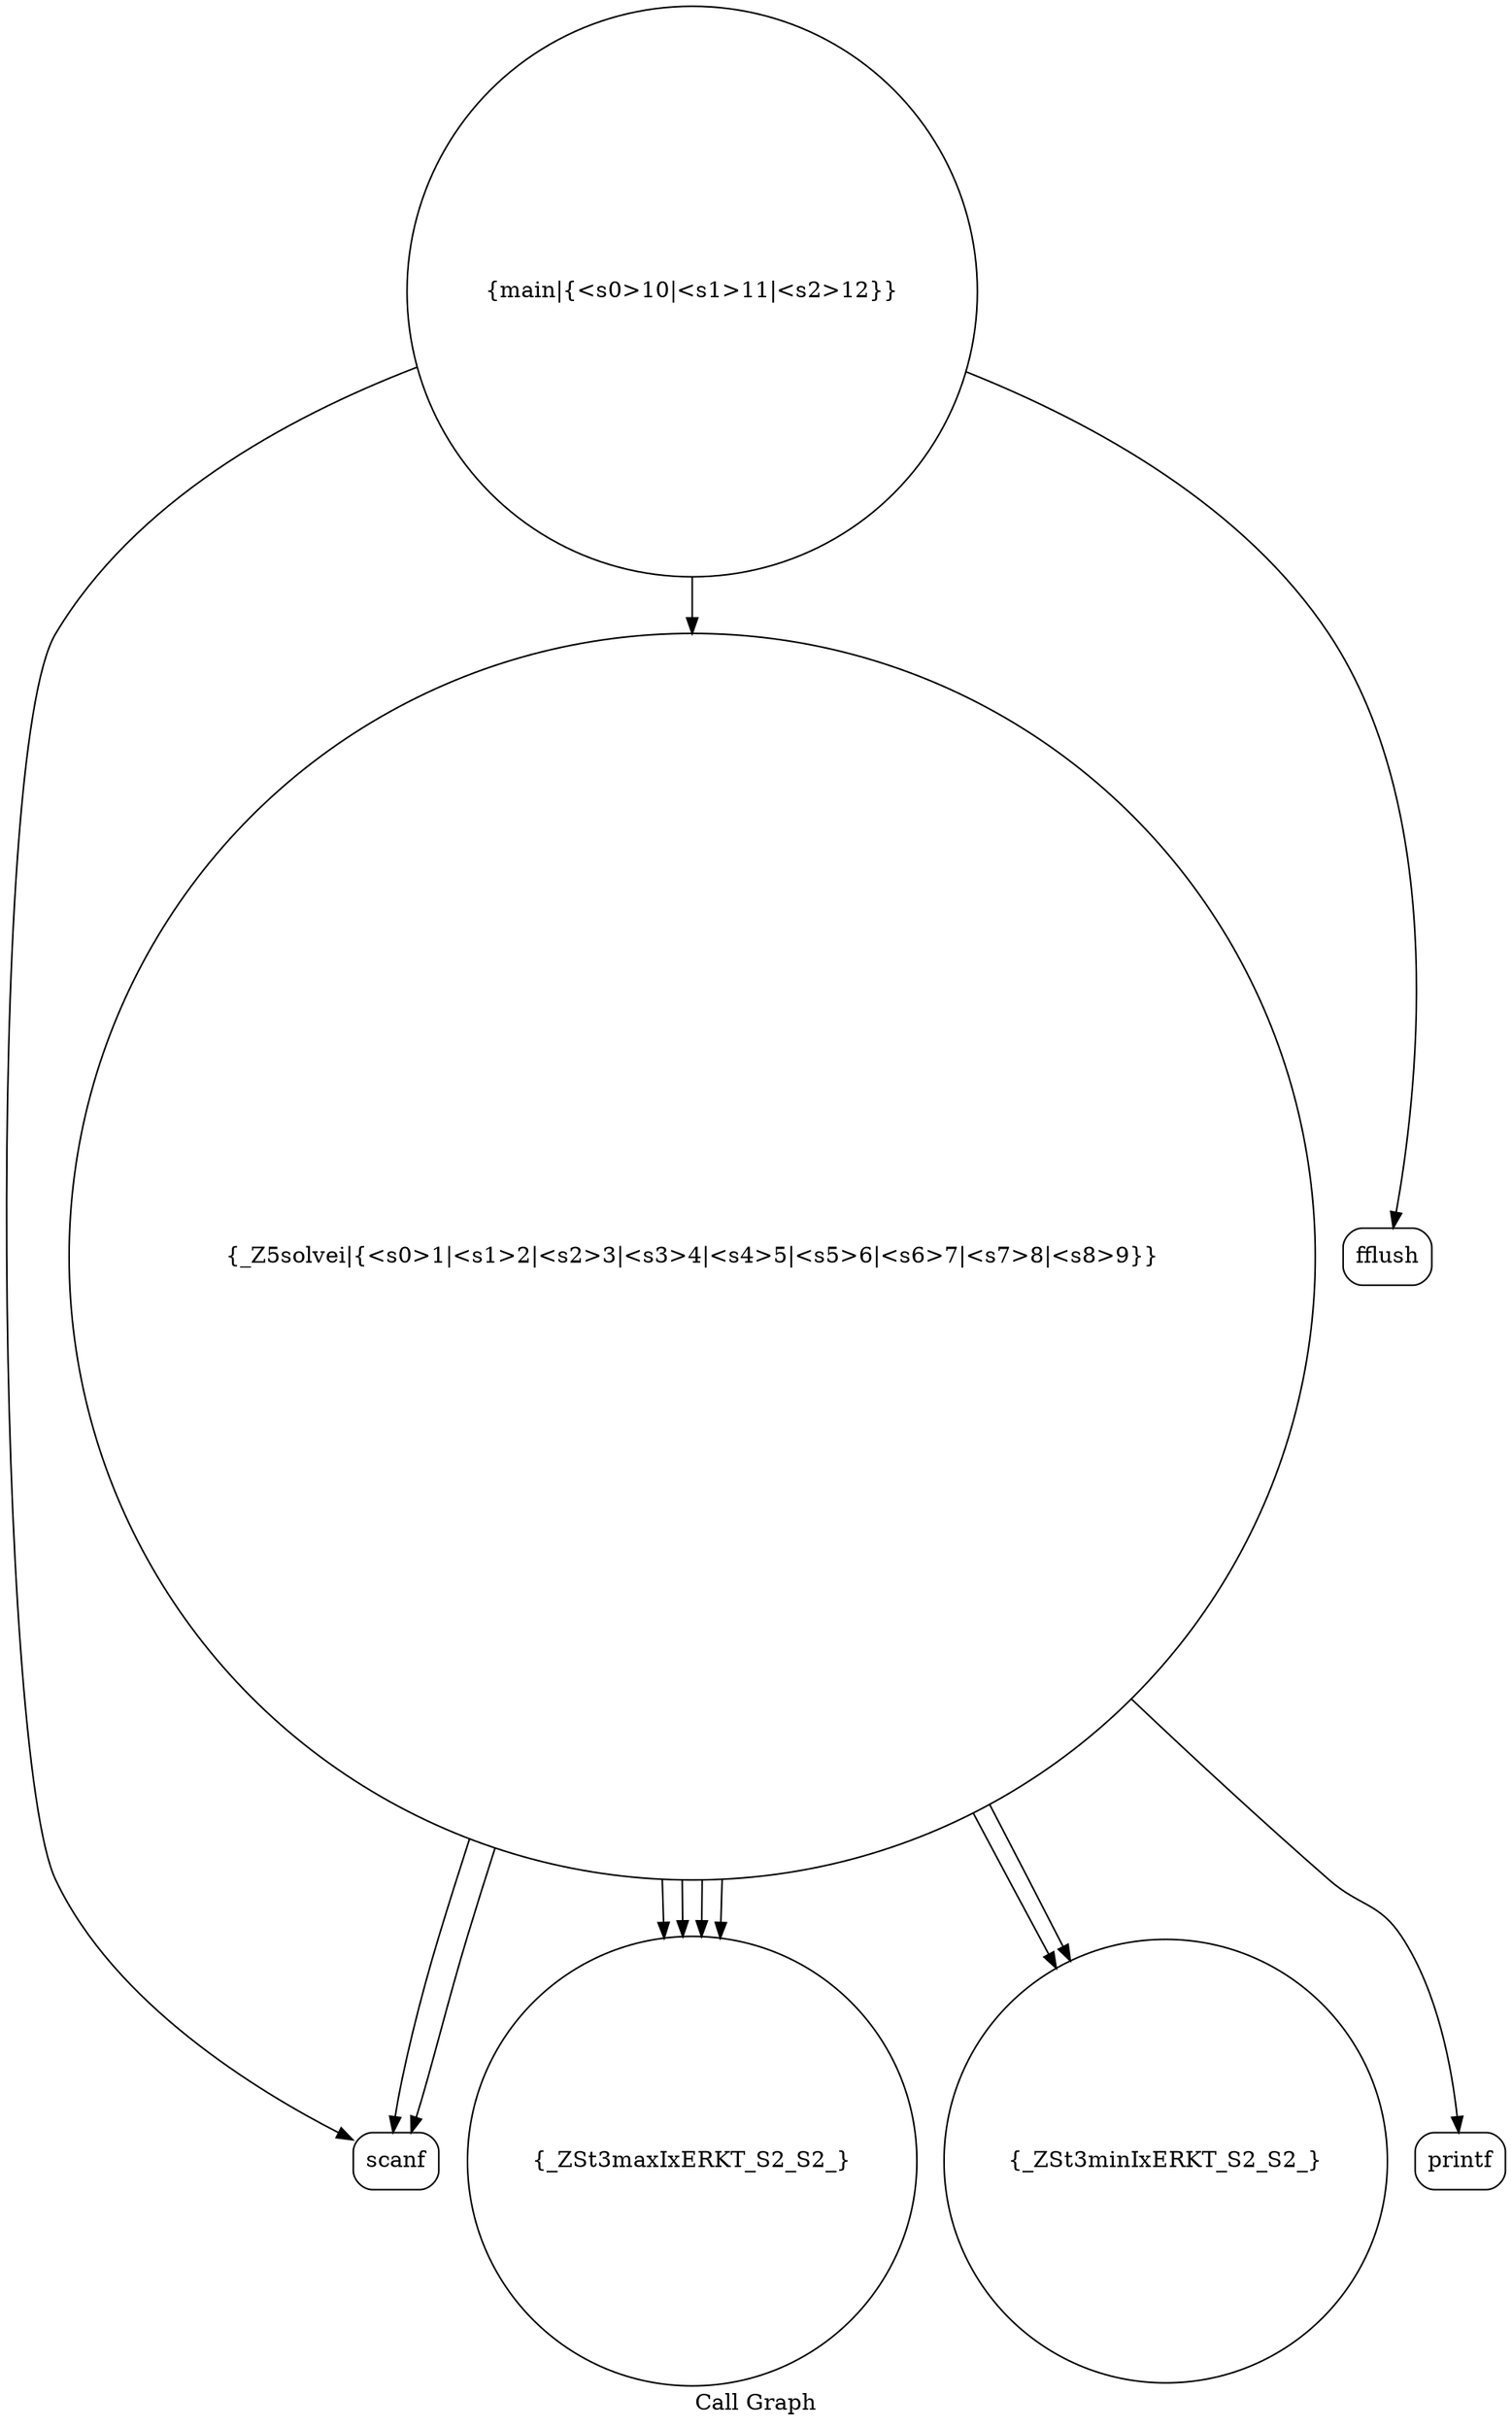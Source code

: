 digraph "Call Graph" {
	label="Call Graph";

	Node0x55e8fd73bef0 [shape=record,shape=circle,label="{_Z5solvei|{<s0>1|<s1>2|<s2>3|<s3>4|<s4>5|<s5>6|<s6>7|<s7>8|<s8>9}}"];
	Node0x55e8fd73bef0:s0 -> Node0x55e8fd73c380[color=black];
	Node0x55e8fd73bef0:s1 -> Node0x55e8fd73c380[color=black];
	Node0x55e8fd73bef0:s2 -> Node0x55e8fd73c480[color=black];
	Node0x55e8fd73bef0:s3 -> Node0x55e8fd73c480[color=black];
	Node0x55e8fd73bef0:s4 -> Node0x55e8fd73c400[color=black];
	Node0x55e8fd73bef0:s5 -> Node0x55e8fd73c480[color=black];
	Node0x55e8fd73bef0:s6 -> Node0x55e8fd73c480[color=black];
	Node0x55e8fd73bef0:s7 -> Node0x55e8fd73c400[color=black];
	Node0x55e8fd73bef0:s8 -> Node0x55e8fd73c500[color=black];
	Node0x55e8fd73c400 [shape=record,shape=circle,label="{_ZSt3minIxERKT_S2_S2_}"];
	Node0x55e8fd73c500 [shape=record,shape=Mrecord,label="{printf}"];
	Node0x55e8fd73c600 [shape=record,shape=Mrecord,label="{fflush}"];
	Node0x55e8fd73c380 [shape=record,shape=Mrecord,label="{scanf}"];
	Node0x55e8fd73c480 [shape=record,shape=circle,label="{_ZSt3maxIxERKT_S2_S2_}"];
	Node0x55e8fd73c580 [shape=record,shape=circle,label="{main|{<s0>10|<s1>11|<s2>12}}"];
	Node0x55e8fd73c580:s0 -> Node0x55e8fd73c380[color=black];
	Node0x55e8fd73c580:s1 -> Node0x55e8fd73bef0[color=black];
	Node0x55e8fd73c580:s2 -> Node0x55e8fd73c600[color=black];
}
